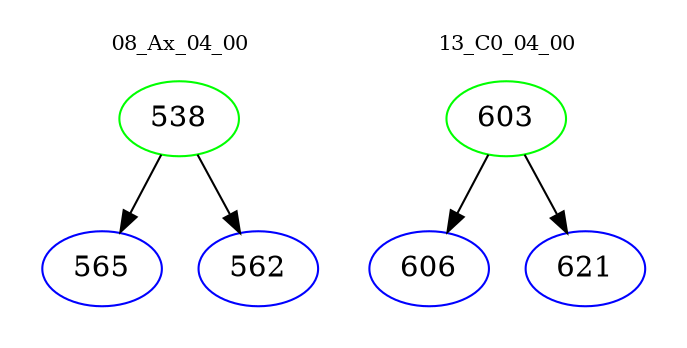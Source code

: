digraph{
subgraph cluster_0 {
color = white
label = "08_Ax_04_00";
fontsize=10;
T0_538 [label="538", color="green"]
T0_538 -> T0_565 [color="black"]
T0_565 [label="565", color="blue"]
T0_538 -> T0_562 [color="black"]
T0_562 [label="562", color="blue"]
}
subgraph cluster_1 {
color = white
label = "13_C0_04_00";
fontsize=10;
T1_603 [label="603", color="green"]
T1_603 -> T1_606 [color="black"]
T1_606 [label="606", color="blue"]
T1_603 -> T1_621 [color="black"]
T1_621 [label="621", color="blue"]
}
}
